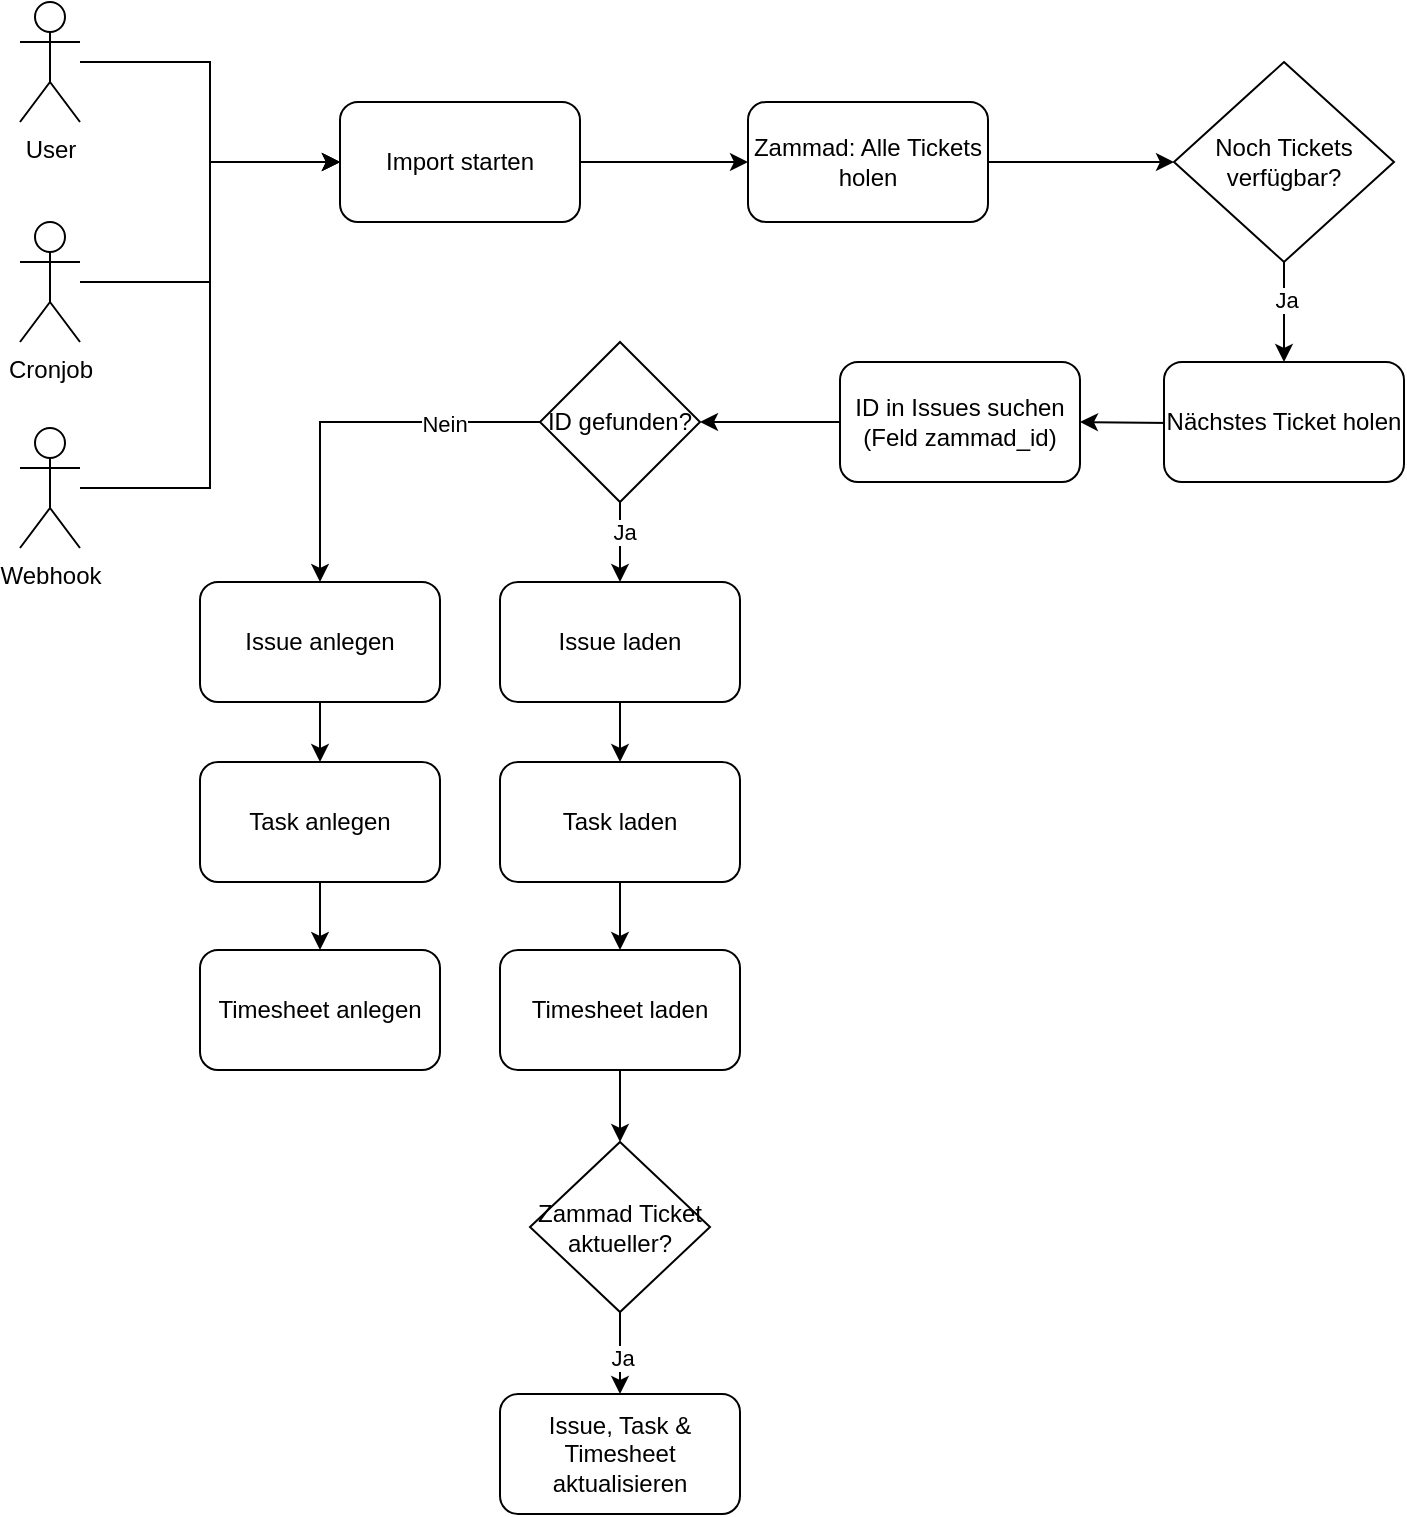 <mxfile version="24.2.0" type="github">
  <diagram id="C5RBs43oDa-KdzZeNtuy" name="Page-1">
    <mxGraphModel dx="1234" dy="1229" grid="1" gridSize="10" guides="1" tooltips="1" connect="1" arrows="1" fold="1" page="1" pageScale="1" pageWidth="827" pageHeight="1169" math="0" shadow="0">
      <root>
        <mxCell id="WIyWlLk6GJQsqaUBKTNV-0" />
        <mxCell id="WIyWlLk6GJQsqaUBKTNV-1" parent="WIyWlLk6GJQsqaUBKTNV-0" />
        <mxCell id="gL4_xagSZykPecgQQLRG-4" style="edgeStyle=orthogonalEdgeStyle;rounded=0;orthogonalLoop=1;jettySize=auto;html=1;" edge="1" parent="WIyWlLk6GJQsqaUBKTNV-1" source="gL4_xagSZykPecgQQLRG-1" target="gL4_xagSZykPecgQQLRG-3">
          <mxGeometry relative="1" as="geometry" />
        </mxCell>
        <mxCell id="gL4_xagSZykPecgQQLRG-1" value="User" style="shape=umlActor;verticalLabelPosition=bottom;verticalAlign=top;html=1;outlineConnect=0;" vertex="1" parent="WIyWlLk6GJQsqaUBKTNV-1">
          <mxGeometry x="50" y="20" width="30" height="60" as="geometry" />
        </mxCell>
        <mxCell id="gL4_xagSZykPecgQQLRG-5" style="edgeStyle=orthogonalEdgeStyle;rounded=0;orthogonalLoop=1;jettySize=auto;html=1;entryX=0;entryY=0.5;entryDx=0;entryDy=0;" edge="1" parent="WIyWlLk6GJQsqaUBKTNV-1" source="gL4_xagSZykPecgQQLRG-2" target="gL4_xagSZykPecgQQLRG-3">
          <mxGeometry relative="1" as="geometry" />
        </mxCell>
        <mxCell id="gL4_xagSZykPecgQQLRG-2" value="Cronjob" style="shape=umlActor;verticalLabelPosition=bottom;verticalAlign=top;html=1;outlineConnect=0;" vertex="1" parent="WIyWlLk6GJQsqaUBKTNV-1">
          <mxGeometry x="50" y="130" width="30" height="60" as="geometry" />
        </mxCell>
        <mxCell id="gL4_xagSZykPecgQQLRG-9" style="edgeStyle=orthogonalEdgeStyle;rounded=0;orthogonalLoop=1;jettySize=auto;html=1;" edge="1" parent="WIyWlLk6GJQsqaUBKTNV-1" source="gL4_xagSZykPecgQQLRG-3" target="gL4_xagSZykPecgQQLRG-7">
          <mxGeometry relative="1" as="geometry" />
        </mxCell>
        <mxCell id="gL4_xagSZykPecgQQLRG-3" value="Import starten" style="rounded=1;whiteSpace=wrap;html=1;" vertex="1" parent="WIyWlLk6GJQsqaUBKTNV-1">
          <mxGeometry x="210" y="70" width="120" height="60" as="geometry" />
        </mxCell>
        <mxCell id="gL4_xagSZykPecgQQLRG-13" style="edgeStyle=orthogonalEdgeStyle;rounded=0;orthogonalLoop=1;jettySize=auto;html=1;" edge="1" parent="WIyWlLk6GJQsqaUBKTNV-1" source="gL4_xagSZykPecgQQLRG-7" target="gL4_xagSZykPecgQQLRG-11">
          <mxGeometry relative="1" as="geometry" />
        </mxCell>
        <mxCell id="gL4_xagSZykPecgQQLRG-7" value="Zammad: Alle Tickets holen" style="rounded=1;whiteSpace=wrap;html=1;" vertex="1" parent="WIyWlLk6GJQsqaUBKTNV-1">
          <mxGeometry x="414" y="70" width="120" height="60" as="geometry" />
        </mxCell>
        <mxCell id="gL4_xagSZykPecgQQLRG-14" style="edgeStyle=orthogonalEdgeStyle;rounded=0;orthogonalLoop=1;jettySize=auto;html=1;entryX=0.5;entryY=0;entryDx=0;entryDy=0;" edge="1" parent="WIyWlLk6GJQsqaUBKTNV-1" source="gL4_xagSZykPecgQQLRG-11" target="gL4_xagSZykPecgQQLRG-12">
          <mxGeometry relative="1" as="geometry" />
        </mxCell>
        <mxCell id="gL4_xagSZykPecgQQLRG-15" value="Ja" style="edgeLabel;html=1;align=center;verticalAlign=middle;resizable=0;points=[];" vertex="1" connectable="0" parent="gL4_xagSZykPecgQQLRG-14">
          <mxGeometry x="-0.24" y="1" relative="1" as="geometry">
            <mxPoint as="offset" />
          </mxGeometry>
        </mxCell>
        <mxCell id="gL4_xagSZykPecgQQLRG-11" value="Noch Tickets verfügbar?" style="rhombus;whiteSpace=wrap;html=1;" vertex="1" parent="WIyWlLk6GJQsqaUBKTNV-1">
          <mxGeometry x="627" y="50" width="110" height="100" as="geometry" />
        </mxCell>
        <mxCell id="gL4_xagSZykPecgQQLRG-17" style="edgeStyle=orthogonalEdgeStyle;rounded=0;orthogonalLoop=1;jettySize=auto;html=1;entryX=1;entryY=0.5;entryDx=0;entryDy=0;exitX=0;exitY=0.5;exitDx=0;exitDy=0;" edge="1" parent="WIyWlLk6GJQsqaUBKTNV-1" target="gL4_xagSZykPecgQQLRG-16">
          <mxGeometry relative="1" as="geometry">
            <mxPoint x="671" y="230" as="sourcePoint" />
          </mxGeometry>
        </mxCell>
        <mxCell id="gL4_xagSZykPecgQQLRG-12" value="Nächstes Ticket holen" style="rounded=1;whiteSpace=wrap;html=1;" vertex="1" parent="WIyWlLk6GJQsqaUBKTNV-1">
          <mxGeometry x="622" y="200" width="120" height="60" as="geometry" />
        </mxCell>
        <mxCell id="gL4_xagSZykPecgQQLRG-19" style="edgeStyle=orthogonalEdgeStyle;rounded=0;orthogonalLoop=1;jettySize=auto;html=1;entryX=1;entryY=0.5;entryDx=0;entryDy=0;" edge="1" parent="WIyWlLk6GJQsqaUBKTNV-1" source="gL4_xagSZykPecgQQLRG-16" target="gL4_xagSZykPecgQQLRG-18">
          <mxGeometry relative="1" as="geometry" />
        </mxCell>
        <mxCell id="gL4_xagSZykPecgQQLRG-16" value="ID in Issues suchen (Feld zammad_id)" style="rounded=1;whiteSpace=wrap;html=1;" vertex="1" parent="WIyWlLk6GJQsqaUBKTNV-1">
          <mxGeometry x="460" y="200" width="120" height="60" as="geometry" />
        </mxCell>
        <mxCell id="gL4_xagSZykPecgQQLRG-21" style="edgeStyle=orthogonalEdgeStyle;rounded=0;orthogonalLoop=1;jettySize=auto;html=1;entryX=0.5;entryY=0;entryDx=0;entryDy=0;" edge="1" parent="WIyWlLk6GJQsqaUBKTNV-1" source="gL4_xagSZykPecgQQLRG-18" target="gL4_xagSZykPecgQQLRG-20">
          <mxGeometry relative="1" as="geometry" />
        </mxCell>
        <mxCell id="gL4_xagSZykPecgQQLRG-22" value="Nein" style="edgeLabel;html=1;align=center;verticalAlign=middle;resizable=0;points=[];" vertex="1" connectable="0" parent="gL4_xagSZykPecgQQLRG-21">
          <mxGeometry x="-0.495" y="1" relative="1" as="geometry">
            <mxPoint as="offset" />
          </mxGeometry>
        </mxCell>
        <mxCell id="gL4_xagSZykPecgQQLRG-24" style="edgeStyle=orthogonalEdgeStyle;rounded=0;orthogonalLoop=1;jettySize=auto;html=1;entryX=0.5;entryY=0;entryDx=0;entryDy=0;" edge="1" parent="WIyWlLk6GJQsqaUBKTNV-1" source="gL4_xagSZykPecgQQLRG-18" target="gL4_xagSZykPecgQQLRG-23">
          <mxGeometry relative="1" as="geometry" />
        </mxCell>
        <mxCell id="gL4_xagSZykPecgQQLRG-25" value="Ja" style="edgeLabel;html=1;align=center;verticalAlign=middle;resizable=0;points=[];" vertex="1" connectable="0" parent="gL4_xagSZykPecgQQLRG-24">
          <mxGeometry x="-0.25" y="2" relative="1" as="geometry">
            <mxPoint as="offset" />
          </mxGeometry>
        </mxCell>
        <mxCell id="gL4_xagSZykPecgQQLRG-18" value="ID gefunden?" style="rhombus;whiteSpace=wrap;html=1;" vertex="1" parent="WIyWlLk6GJQsqaUBKTNV-1">
          <mxGeometry x="310" y="190" width="80" height="80" as="geometry" />
        </mxCell>
        <mxCell id="gL4_xagSZykPecgQQLRG-27" style="edgeStyle=orthogonalEdgeStyle;rounded=0;orthogonalLoop=1;jettySize=auto;html=1;entryX=0.5;entryY=0;entryDx=0;entryDy=0;" edge="1" parent="WIyWlLk6GJQsqaUBKTNV-1" source="gL4_xagSZykPecgQQLRG-20" target="gL4_xagSZykPecgQQLRG-26">
          <mxGeometry relative="1" as="geometry" />
        </mxCell>
        <mxCell id="gL4_xagSZykPecgQQLRG-20" value="Issue anlegen" style="rounded=1;whiteSpace=wrap;html=1;" vertex="1" parent="WIyWlLk6GJQsqaUBKTNV-1">
          <mxGeometry x="140" y="310" width="120" height="60" as="geometry" />
        </mxCell>
        <mxCell id="gL4_xagSZykPecgQQLRG-29" style="edgeStyle=orthogonalEdgeStyle;rounded=0;orthogonalLoop=1;jettySize=auto;html=1;entryX=0.5;entryY=0;entryDx=0;entryDy=0;" edge="1" parent="WIyWlLk6GJQsqaUBKTNV-1" source="gL4_xagSZykPecgQQLRG-23" target="gL4_xagSZykPecgQQLRG-28">
          <mxGeometry relative="1" as="geometry" />
        </mxCell>
        <mxCell id="gL4_xagSZykPecgQQLRG-23" value="Issue laden" style="rounded=1;whiteSpace=wrap;html=1;" vertex="1" parent="WIyWlLk6GJQsqaUBKTNV-1">
          <mxGeometry x="290" y="310" width="120" height="60" as="geometry" />
        </mxCell>
        <mxCell id="gL4_xagSZykPecgQQLRG-39" style="edgeStyle=orthogonalEdgeStyle;rounded=0;orthogonalLoop=1;jettySize=auto;html=1;entryX=0.5;entryY=0;entryDx=0;entryDy=0;" edge="1" parent="WIyWlLk6GJQsqaUBKTNV-1" source="gL4_xagSZykPecgQQLRG-26" target="gL4_xagSZykPecgQQLRG-38">
          <mxGeometry relative="1" as="geometry" />
        </mxCell>
        <mxCell id="gL4_xagSZykPecgQQLRG-26" value="Task anlegen" style="rounded=1;whiteSpace=wrap;html=1;" vertex="1" parent="WIyWlLk6GJQsqaUBKTNV-1">
          <mxGeometry x="140" y="400" width="120" height="60" as="geometry" />
        </mxCell>
        <mxCell id="gL4_xagSZykPecgQQLRG-32" style="edgeStyle=orthogonalEdgeStyle;rounded=0;orthogonalLoop=1;jettySize=auto;html=1;entryX=0.5;entryY=0;entryDx=0;entryDy=0;" edge="1" parent="WIyWlLk6GJQsqaUBKTNV-1" source="gL4_xagSZykPecgQQLRG-28" target="gL4_xagSZykPecgQQLRG-40">
          <mxGeometry relative="1" as="geometry" />
        </mxCell>
        <mxCell id="gL4_xagSZykPecgQQLRG-28" value="Task laden" style="rounded=1;whiteSpace=wrap;html=1;" vertex="1" parent="WIyWlLk6GJQsqaUBKTNV-1">
          <mxGeometry x="290" y="400" width="120" height="60" as="geometry" />
        </mxCell>
        <mxCell id="gL4_xagSZykPecgQQLRG-34" style="edgeStyle=orthogonalEdgeStyle;rounded=0;orthogonalLoop=1;jettySize=auto;html=1;entryX=0.5;entryY=0;entryDx=0;entryDy=0;" edge="1" parent="WIyWlLk6GJQsqaUBKTNV-1" source="gL4_xagSZykPecgQQLRG-31" target="gL4_xagSZykPecgQQLRG-33">
          <mxGeometry relative="1" as="geometry" />
        </mxCell>
        <mxCell id="gL4_xagSZykPecgQQLRG-35" value="Ja" style="edgeLabel;html=1;align=center;verticalAlign=middle;resizable=0;points=[];" vertex="1" connectable="0" parent="gL4_xagSZykPecgQQLRG-34">
          <mxGeometry x="0.111" y="1" relative="1" as="geometry">
            <mxPoint as="offset" />
          </mxGeometry>
        </mxCell>
        <mxCell id="gL4_xagSZykPecgQQLRG-31" value="Zammad Ticket aktueller?" style="rhombus;whiteSpace=wrap;html=1;" vertex="1" parent="WIyWlLk6GJQsqaUBKTNV-1">
          <mxGeometry x="305" y="590" width="90" height="85" as="geometry" />
        </mxCell>
        <mxCell id="gL4_xagSZykPecgQQLRG-33" value="Issue, Task &amp;amp; Timesheet aktualisieren" style="rounded=1;whiteSpace=wrap;html=1;" vertex="1" parent="WIyWlLk6GJQsqaUBKTNV-1">
          <mxGeometry x="290" y="716" width="120" height="60" as="geometry" />
        </mxCell>
        <mxCell id="gL4_xagSZykPecgQQLRG-37" style="edgeStyle=orthogonalEdgeStyle;rounded=0;orthogonalLoop=1;jettySize=auto;html=1;entryX=0;entryY=0.5;entryDx=0;entryDy=0;" edge="1" parent="WIyWlLk6GJQsqaUBKTNV-1" source="gL4_xagSZykPecgQQLRG-36" target="gL4_xagSZykPecgQQLRG-3">
          <mxGeometry relative="1" as="geometry" />
        </mxCell>
        <mxCell id="gL4_xagSZykPecgQQLRG-36" value="Webhook" style="shape=umlActor;verticalLabelPosition=bottom;verticalAlign=top;html=1;outlineConnect=0;" vertex="1" parent="WIyWlLk6GJQsqaUBKTNV-1">
          <mxGeometry x="50" y="233" width="30" height="60" as="geometry" />
        </mxCell>
        <mxCell id="gL4_xagSZykPecgQQLRG-38" value="Timesheet anlegen" style="rounded=1;whiteSpace=wrap;html=1;" vertex="1" parent="WIyWlLk6GJQsqaUBKTNV-1">
          <mxGeometry x="140" y="494" width="120" height="60" as="geometry" />
        </mxCell>
        <mxCell id="gL4_xagSZykPecgQQLRG-41" style="edgeStyle=orthogonalEdgeStyle;rounded=0;orthogonalLoop=1;jettySize=auto;html=1;entryX=0.5;entryY=0;entryDx=0;entryDy=0;" edge="1" parent="WIyWlLk6GJQsqaUBKTNV-1" source="gL4_xagSZykPecgQQLRG-40" target="gL4_xagSZykPecgQQLRG-31">
          <mxGeometry relative="1" as="geometry" />
        </mxCell>
        <mxCell id="gL4_xagSZykPecgQQLRG-40" value="Timesheet laden" style="rounded=1;whiteSpace=wrap;html=1;" vertex="1" parent="WIyWlLk6GJQsqaUBKTNV-1">
          <mxGeometry x="290" y="494" width="120" height="60" as="geometry" />
        </mxCell>
      </root>
    </mxGraphModel>
  </diagram>
</mxfile>
